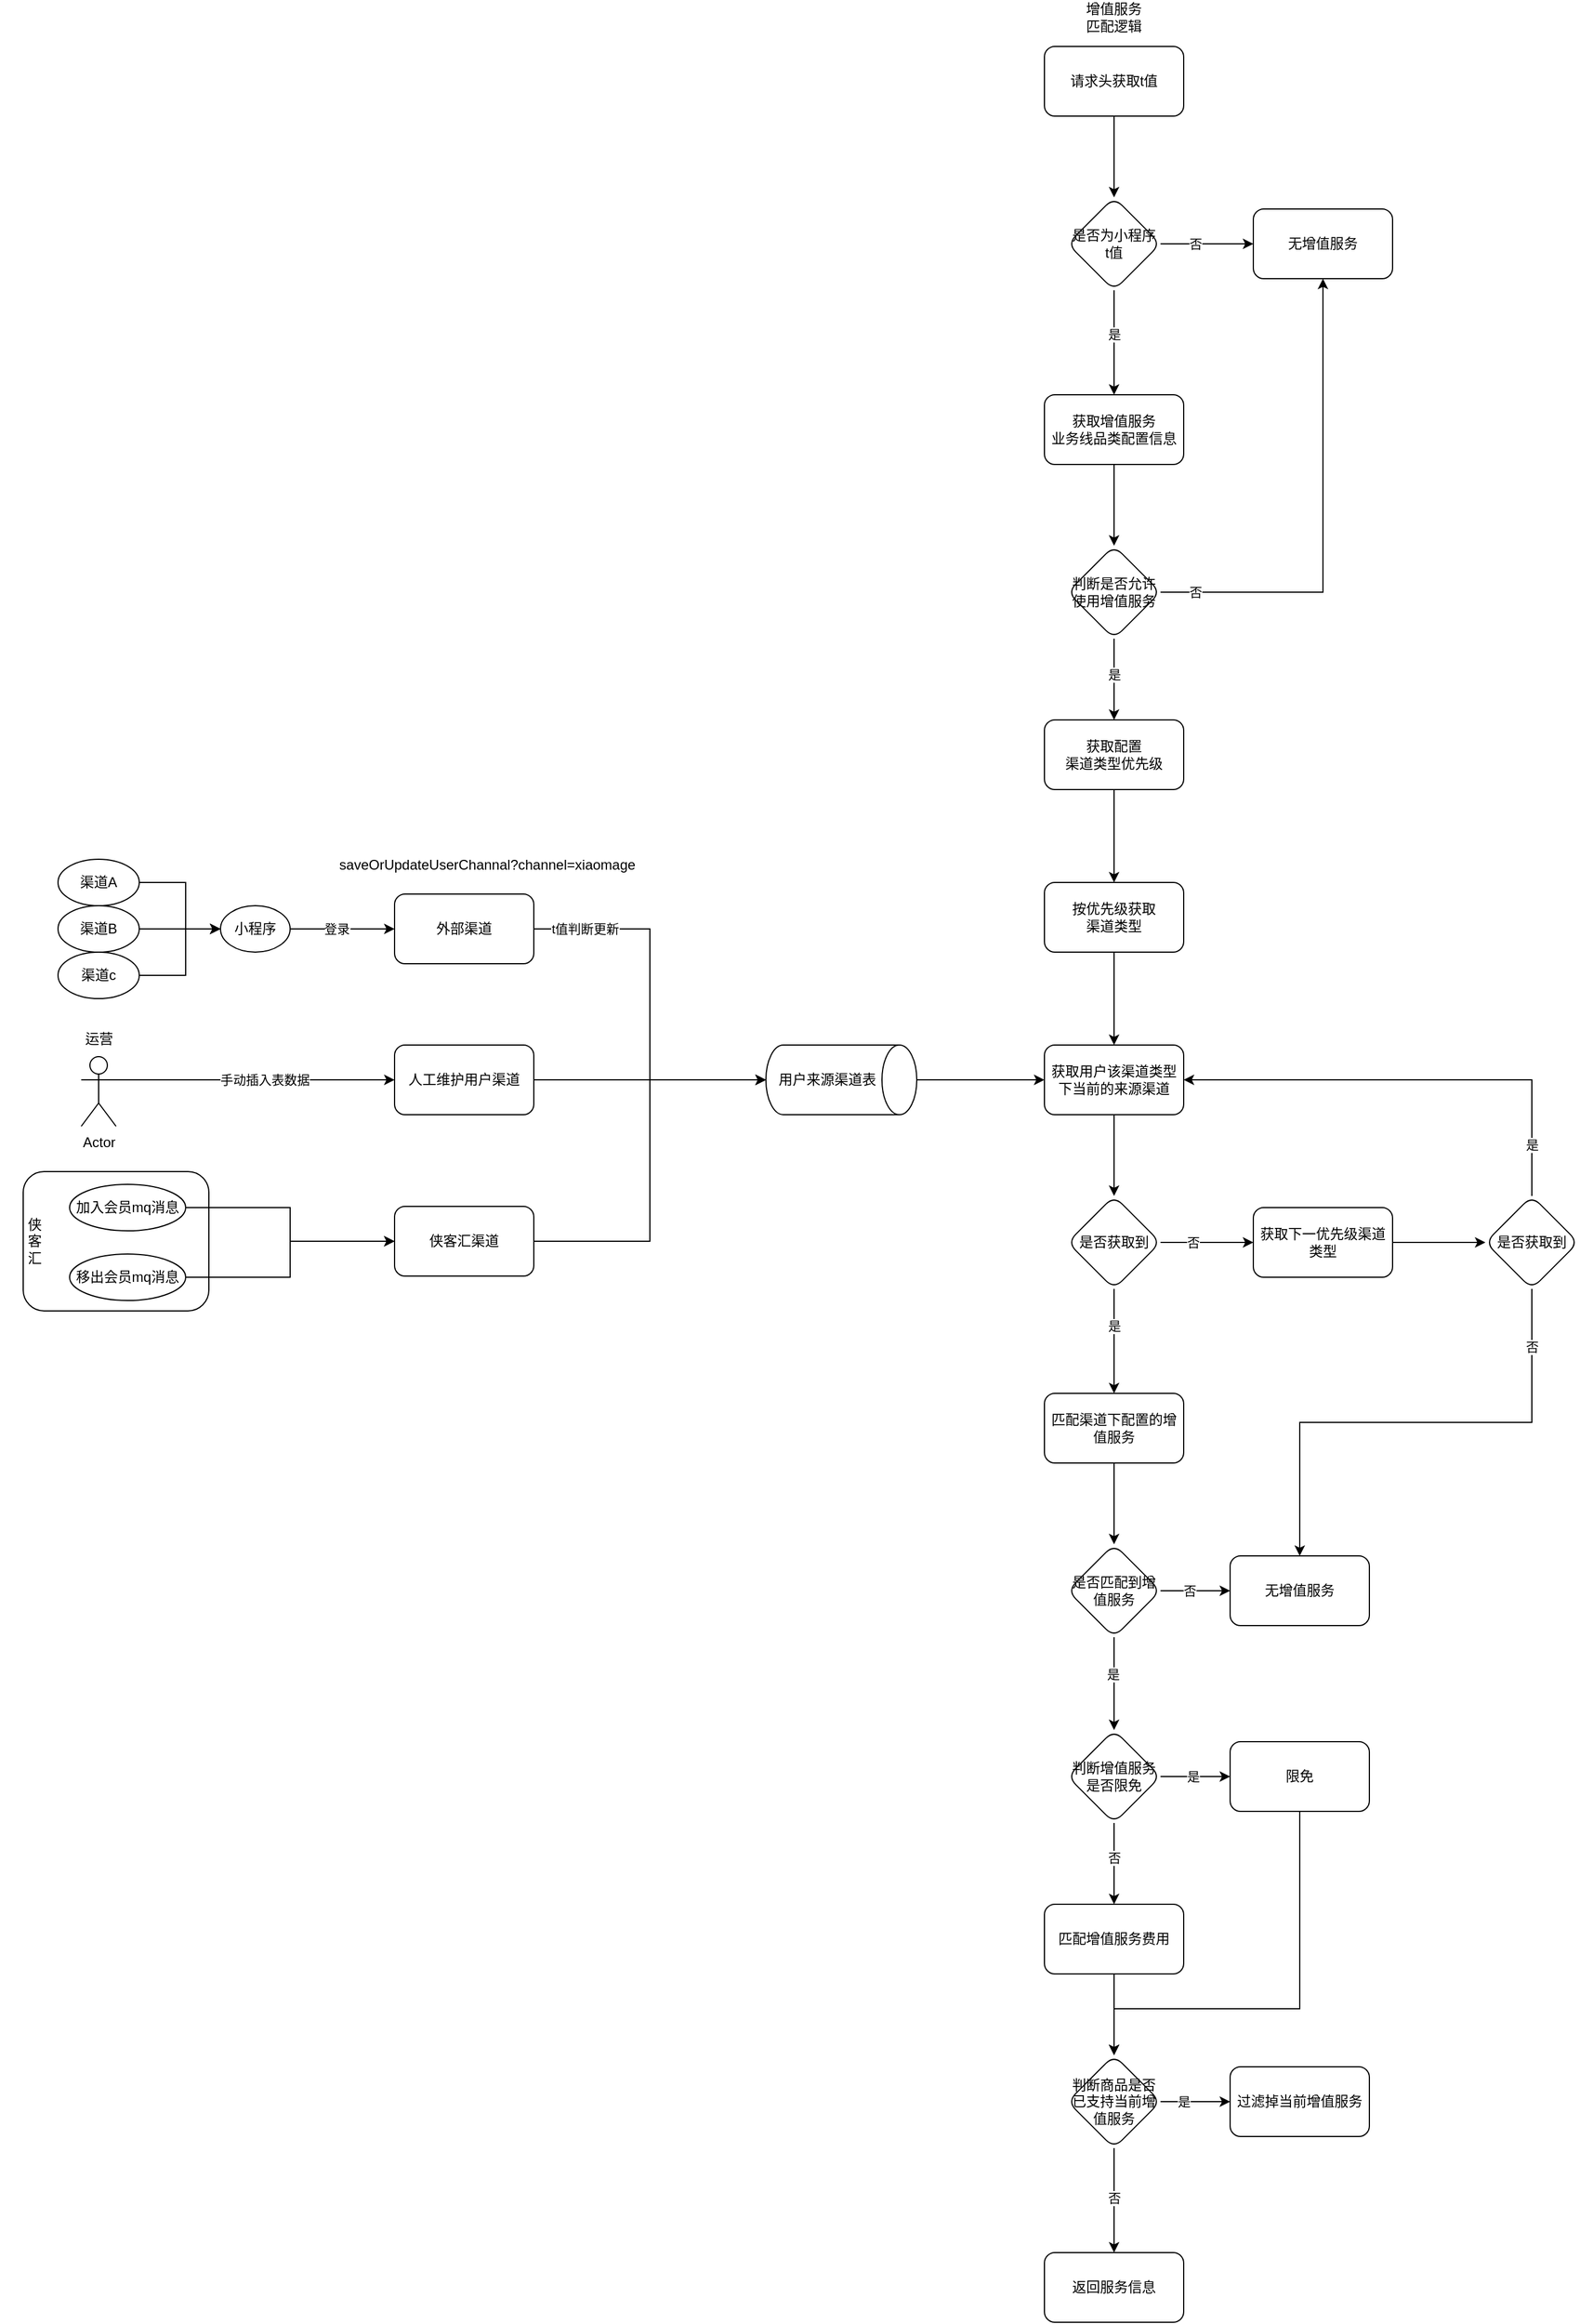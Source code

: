 <mxfile version="24.7.15">
  <diagram name="第 1 页" id="3AgY2aNRfctnJvS1CVNh">
    <mxGraphModel dx="2501" dy="746" grid="1" gridSize="10" guides="1" tooltips="1" connect="1" arrows="1" fold="1" page="1" pageScale="1" pageWidth="827" pageHeight="1169" math="0" shadow="0">
      <root>
        <mxCell id="0" />
        <mxCell id="1" parent="0" />
        <mxCell id="splcTxUmeya46Ga6lUND-107" value="" style="rounded=1;whiteSpace=wrap;html=1;" vertex="1" parent="1">
          <mxGeometry x="-610" y="1139" width="160" height="120" as="geometry" />
        </mxCell>
        <mxCell id="splcTxUmeya46Ga6lUND-1" value="增值服务匹配逻辑" style="text;html=1;align=center;verticalAlign=middle;whiteSpace=wrap;rounded=0;" vertex="1" parent="1">
          <mxGeometry x="300" y="130" width="60" height="30" as="geometry" />
        </mxCell>
        <mxCell id="splcTxUmeya46Ga6lUND-4" value="" style="edgeStyle=orthogonalEdgeStyle;rounded=0;orthogonalLoop=1;jettySize=auto;html=1;" edge="1" parent="1" source="splcTxUmeya46Ga6lUND-2" target="splcTxUmeya46Ga6lUND-3">
          <mxGeometry relative="1" as="geometry" />
        </mxCell>
        <mxCell id="splcTxUmeya46Ga6lUND-2" value="请求头获取t值" style="rounded=1;whiteSpace=wrap;html=1;" vertex="1" parent="1">
          <mxGeometry x="270" y="170" width="120" height="60" as="geometry" />
        </mxCell>
        <mxCell id="splcTxUmeya46Ga6lUND-6" value="" style="edgeStyle=orthogonalEdgeStyle;rounded=0;orthogonalLoop=1;jettySize=auto;html=1;" edge="1" parent="1" source="splcTxUmeya46Ga6lUND-3" target="splcTxUmeya46Ga6lUND-5">
          <mxGeometry relative="1" as="geometry" />
        </mxCell>
        <mxCell id="splcTxUmeya46Ga6lUND-11" value="否" style="edgeLabel;html=1;align=center;verticalAlign=middle;resizable=0;points=[];" vertex="1" connectable="0" parent="splcTxUmeya46Ga6lUND-6">
          <mxGeometry x="-0.025" y="1" relative="1" as="geometry">
            <mxPoint x="-9" y="1" as="offset" />
          </mxGeometry>
        </mxCell>
        <mxCell id="splcTxUmeya46Ga6lUND-8" value="" style="edgeStyle=orthogonalEdgeStyle;rounded=0;orthogonalLoop=1;jettySize=auto;html=1;" edge="1" parent="1" source="splcTxUmeya46Ga6lUND-3" target="splcTxUmeya46Ga6lUND-7">
          <mxGeometry relative="1" as="geometry" />
        </mxCell>
        <mxCell id="splcTxUmeya46Ga6lUND-12" value="是" style="edgeLabel;html=1;align=center;verticalAlign=middle;resizable=0;points=[];" vertex="1" connectable="0" parent="splcTxUmeya46Ga6lUND-8">
          <mxGeometry x="-0.156" y="2" relative="1" as="geometry">
            <mxPoint x="-2" as="offset" />
          </mxGeometry>
        </mxCell>
        <mxCell id="splcTxUmeya46Ga6lUND-3" value="是否为小程序&lt;div&gt;t值&lt;/div&gt;" style="rhombus;whiteSpace=wrap;html=1;rounded=1;" vertex="1" parent="1">
          <mxGeometry x="290" y="300" width="80" height="80" as="geometry" />
        </mxCell>
        <mxCell id="splcTxUmeya46Ga6lUND-5" value="无增值服务" style="whiteSpace=wrap;html=1;rounded=1;" vertex="1" parent="1">
          <mxGeometry x="450" y="310" width="120" height="60" as="geometry" />
        </mxCell>
        <mxCell id="splcTxUmeya46Ga6lUND-10" value="" style="edgeStyle=orthogonalEdgeStyle;rounded=0;orthogonalLoop=1;jettySize=auto;html=1;" edge="1" parent="1" source="splcTxUmeya46Ga6lUND-7" target="splcTxUmeya46Ga6lUND-9">
          <mxGeometry relative="1" as="geometry" />
        </mxCell>
        <mxCell id="splcTxUmeya46Ga6lUND-7" value="获取增值服务&lt;div&gt;业务线品类配置信息&lt;/div&gt;" style="whiteSpace=wrap;html=1;rounded=1;" vertex="1" parent="1">
          <mxGeometry x="270" y="470" width="120" height="60" as="geometry" />
        </mxCell>
        <mxCell id="splcTxUmeya46Ga6lUND-14" value="" style="edgeStyle=orthogonalEdgeStyle;rounded=0;orthogonalLoop=1;jettySize=auto;html=1;entryX=0.5;entryY=1;entryDx=0;entryDy=0;" edge="1" parent="1" source="splcTxUmeya46Ga6lUND-9" target="splcTxUmeya46Ga6lUND-5">
          <mxGeometry relative="1" as="geometry">
            <mxPoint x="430" y="640" as="targetPoint" />
          </mxGeometry>
        </mxCell>
        <mxCell id="splcTxUmeya46Ga6lUND-17" value="否" style="edgeLabel;html=1;align=center;verticalAlign=middle;resizable=0;points=[];" vertex="1" connectable="0" parent="splcTxUmeya46Ga6lUND-14">
          <mxGeometry x="-0.771" y="4" relative="1" as="geometry">
            <mxPoint x="-17" y="4" as="offset" />
          </mxGeometry>
        </mxCell>
        <mxCell id="splcTxUmeya46Ga6lUND-16" value="" style="edgeStyle=orthogonalEdgeStyle;rounded=0;orthogonalLoop=1;jettySize=auto;html=1;" edge="1" parent="1" source="splcTxUmeya46Ga6lUND-9" target="splcTxUmeya46Ga6lUND-15">
          <mxGeometry relative="1" as="geometry" />
        </mxCell>
        <mxCell id="splcTxUmeya46Ga6lUND-18" value="是" style="edgeLabel;html=1;align=center;verticalAlign=middle;resizable=0;points=[];" vertex="1" connectable="0" parent="splcTxUmeya46Ga6lUND-16">
          <mxGeometry x="-0.133" y="-1" relative="1" as="geometry">
            <mxPoint x="1" as="offset" />
          </mxGeometry>
        </mxCell>
        <mxCell id="splcTxUmeya46Ga6lUND-9" value="判断是否允许使用增值服务" style="rhombus;whiteSpace=wrap;html=1;rounded=1;" vertex="1" parent="1">
          <mxGeometry x="290" y="600" width="80" height="80" as="geometry" />
        </mxCell>
        <mxCell id="splcTxUmeya46Ga6lUND-20" value="" style="edgeStyle=orthogonalEdgeStyle;rounded=0;orthogonalLoop=1;jettySize=auto;html=1;" edge="1" parent="1" source="splcTxUmeya46Ga6lUND-15" target="splcTxUmeya46Ga6lUND-19">
          <mxGeometry relative="1" as="geometry" />
        </mxCell>
        <mxCell id="splcTxUmeya46Ga6lUND-15" value="获取配置&lt;div&gt;渠道类型优先级&lt;/div&gt;" style="whiteSpace=wrap;html=1;rounded=1;" vertex="1" parent="1">
          <mxGeometry x="270" y="750" width="120" height="60" as="geometry" />
        </mxCell>
        <mxCell id="splcTxUmeya46Ga6lUND-22" value="" style="edgeStyle=orthogonalEdgeStyle;rounded=0;orthogonalLoop=1;jettySize=auto;html=1;" edge="1" parent="1" source="splcTxUmeya46Ga6lUND-19" target="splcTxUmeya46Ga6lUND-21">
          <mxGeometry relative="1" as="geometry" />
        </mxCell>
        <mxCell id="splcTxUmeya46Ga6lUND-19" value="按优先级获取&lt;div&gt;渠道类型&lt;/div&gt;" style="whiteSpace=wrap;html=1;rounded=1;" vertex="1" parent="1">
          <mxGeometry x="270" y="890" width="120" height="60" as="geometry" />
        </mxCell>
        <mxCell id="splcTxUmeya46Ga6lUND-24" value="" style="edgeStyle=orthogonalEdgeStyle;rounded=0;orthogonalLoop=1;jettySize=auto;html=1;" edge="1" parent="1" source="splcTxUmeya46Ga6lUND-21" target="splcTxUmeya46Ga6lUND-23">
          <mxGeometry relative="1" as="geometry" />
        </mxCell>
        <mxCell id="splcTxUmeya46Ga6lUND-21" value="获取用户该渠道类型下当前的来源渠道" style="whiteSpace=wrap;html=1;rounded=1;" vertex="1" parent="1">
          <mxGeometry x="270" y="1030" width="120" height="60" as="geometry" />
        </mxCell>
        <mxCell id="splcTxUmeya46Ga6lUND-26" value="" style="edgeStyle=orthogonalEdgeStyle;rounded=0;orthogonalLoop=1;jettySize=auto;html=1;" edge="1" parent="1" source="splcTxUmeya46Ga6lUND-23" target="splcTxUmeya46Ga6lUND-25">
          <mxGeometry relative="1" as="geometry" />
        </mxCell>
        <mxCell id="splcTxUmeya46Ga6lUND-39" value="否" style="edgeLabel;html=1;align=center;verticalAlign=middle;resizable=0;points=[];" vertex="1" connectable="0" parent="splcTxUmeya46Ga6lUND-26">
          <mxGeometry x="-0.233" y="-2" relative="1" as="geometry">
            <mxPoint x="-3" y="-2" as="offset" />
          </mxGeometry>
        </mxCell>
        <mxCell id="splcTxUmeya46Ga6lUND-29" value="" style="edgeStyle=orthogonalEdgeStyle;rounded=0;orthogonalLoop=1;jettySize=auto;html=1;" edge="1" parent="1" source="splcTxUmeya46Ga6lUND-23" target="splcTxUmeya46Ga6lUND-28">
          <mxGeometry relative="1" as="geometry" />
        </mxCell>
        <mxCell id="splcTxUmeya46Ga6lUND-40" value="是" style="edgeLabel;html=1;align=center;verticalAlign=middle;resizable=0;points=[];" vertex="1" connectable="0" parent="splcTxUmeya46Ga6lUND-29">
          <mxGeometry x="-0.289" relative="1" as="geometry">
            <mxPoint as="offset" />
          </mxGeometry>
        </mxCell>
        <mxCell id="splcTxUmeya46Ga6lUND-23" value="是否获取到" style="rhombus;whiteSpace=wrap;html=1;rounded=1;" vertex="1" parent="1">
          <mxGeometry x="290" y="1160" width="80" height="80" as="geometry" />
        </mxCell>
        <mxCell id="splcTxUmeya46Ga6lUND-71" value="" style="edgeStyle=orthogonalEdgeStyle;rounded=0;orthogonalLoop=1;jettySize=auto;html=1;" edge="1" parent="1" source="splcTxUmeya46Ga6lUND-25" target="splcTxUmeya46Ga6lUND-70">
          <mxGeometry relative="1" as="geometry" />
        </mxCell>
        <mxCell id="splcTxUmeya46Ga6lUND-25" value="获取下一优先级渠道类型" style="whiteSpace=wrap;html=1;rounded=1;" vertex="1" parent="1">
          <mxGeometry x="450" y="1170" width="120" height="60" as="geometry" />
        </mxCell>
        <mxCell id="splcTxUmeya46Ga6lUND-33" value="" style="edgeStyle=orthogonalEdgeStyle;rounded=0;orthogonalLoop=1;jettySize=auto;html=1;" edge="1" parent="1" source="splcTxUmeya46Ga6lUND-28" target="splcTxUmeya46Ga6lUND-32">
          <mxGeometry relative="1" as="geometry" />
        </mxCell>
        <mxCell id="splcTxUmeya46Ga6lUND-28" value="匹配渠道下配置的增值服务" style="whiteSpace=wrap;html=1;rounded=1;" vertex="1" parent="1">
          <mxGeometry x="270" y="1330" width="120" height="60" as="geometry" />
        </mxCell>
        <mxCell id="splcTxUmeya46Ga6lUND-36" value="" style="edgeStyle=orthogonalEdgeStyle;rounded=0;orthogonalLoop=1;jettySize=auto;html=1;" edge="1" parent="1" source="splcTxUmeya46Ga6lUND-32" target="splcTxUmeya46Ga6lUND-35">
          <mxGeometry relative="1" as="geometry" />
        </mxCell>
        <mxCell id="splcTxUmeya46Ga6lUND-41" value="否" style="edgeLabel;html=1;align=center;verticalAlign=middle;resizable=0;points=[];" vertex="1" connectable="0" parent="splcTxUmeya46Ga6lUND-36">
          <mxGeometry x="-0.067" relative="1" as="geometry">
            <mxPoint x="-3" as="offset" />
          </mxGeometry>
        </mxCell>
        <mxCell id="splcTxUmeya46Ga6lUND-52" value="" style="edgeStyle=orthogonalEdgeStyle;rounded=0;orthogonalLoop=1;jettySize=auto;html=1;" edge="1" parent="1" source="splcTxUmeya46Ga6lUND-32" target="splcTxUmeya46Ga6lUND-51">
          <mxGeometry relative="1" as="geometry" />
        </mxCell>
        <mxCell id="splcTxUmeya46Ga6lUND-86" value="是" style="edgeLabel;html=1;align=center;verticalAlign=middle;resizable=0;points=[];" vertex="1" connectable="0" parent="splcTxUmeya46Ga6lUND-52">
          <mxGeometry x="-0.2" y="-1" relative="1" as="geometry">
            <mxPoint as="offset" />
          </mxGeometry>
        </mxCell>
        <mxCell id="splcTxUmeya46Ga6lUND-32" value="是否匹配到增值服务" style="rhombus;whiteSpace=wrap;html=1;rounded=1;" vertex="1" parent="1">
          <mxGeometry x="290" y="1460" width="80" height="80" as="geometry" />
        </mxCell>
        <mxCell id="splcTxUmeya46Ga6lUND-35" value="无增值服务" style="whiteSpace=wrap;html=1;rounded=1;" vertex="1" parent="1">
          <mxGeometry x="430" y="1470" width="120" height="60" as="geometry" />
        </mxCell>
        <mxCell id="splcTxUmeya46Ga6lUND-54" value="" style="edgeStyle=orthogonalEdgeStyle;rounded=0;orthogonalLoop=1;jettySize=auto;html=1;" edge="1" parent="1" source="splcTxUmeya46Ga6lUND-51" target="splcTxUmeya46Ga6lUND-53">
          <mxGeometry relative="1" as="geometry" />
        </mxCell>
        <mxCell id="splcTxUmeya46Ga6lUND-57" value="是" style="edgeLabel;html=1;align=center;verticalAlign=middle;resizable=0;points=[];" vertex="1" connectable="0" parent="splcTxUmeya46Ga6lUND-54">
          <mxGeometry x="-0.067" y="2" relative="1" as="geometry">
            <mxPoint y="2" as="offset" />
          </mxGeometry>
        </mxCell>
        <mxCell id="splcTxUmeya46Ga6lUND-56" value="" style="edgeStyle=orthogonalEdgeStyle;rounded=0;orthogonalLoop=1;jettySize=auto;html=1;" edge="1" parent="1" source="splcTxUmeya46Ga6lUND-51" target="splcTxUmeya46Ga6lUND-55">
          <mxGeometry relative="1" as="geometry" />
        </mxCell>
        <mxCell id="splcTxUmeya46Ga6lUND-58" value="否" style="edgeLabel;html=1;align=center;verticalAlign=middle;resizable=0;points=[];" vertex="1" connectable="0" parent="splcTxUmeya46Ga6lUND-56">
          <mxGeometry x="-0.156" y="2" relative="1" as="geometry">
            <mxPoint x="-2" as="offset" />
          </mxGeometry>
        </mxCell>
        <mxCell id="splcTxUmeya46Ga6lUND-51" value="判断增值服务是否限免" style="rhombus;whiteSpace=wrap;html=1;rounded=1;" vertex="1" parent="1">
          <mxGeometry x="290" y="1620" width="80" height="80" as="geometry" />
        </mxCell>
        <mxCell id="splcTxUmeya46Ga6lUND-69" style="edgeStyle=orthogonalEdgeStyle;rounded=0;orthogonalLoop=1;jettySize=auto;html=1;exitX=0.5;exitY=1;exitDx=0;exitDy=0;" edge="1" parent="1" source="splcTxUmeya46Ga6lUND-53" target="splcTxUmeya46Ga6lUND-61">
          <mxGeometry relative="1" as="geometry">
            <Array as="points">
              <mxPoint x="490" y="1860" />
              <mxPoint x="330" y="1860" />
            </Array>
          </mxGeometry>
        </mxCell>
        <mxCell id="splcTxUmeya46Ga6lUND-53" value="限免" style="whiteSpace=wrap;html=1;rounded=1;" vertex="1" parent="1">
          <mxGeometry x="430" y="1630" width="120" height="60" as="geometry" />
        </mxCell>
        <mxCell id="splcTxUmeya46Ga6lUND-62" value="" style="edgeStyle=orthogonalEdgeStyle;rounded=0;orthogonalLoop=1;jettySize=auto;html=1;" edge="1" parent="1" source="splcTxUmeya46Ga6lUND-55" target="splcTxUmeya46Ga6lUND-61">
          <mxGeometry relative="1" as="geometry" />
        </mxCell>
        <mxCell id="splcTxUmeya46Ga6lUND-55" value="匹配增值服务费用" style="whiteSpace=wrap;html=1;rounded=1;" vertex="1" parent="1">
          <mxGeometry x="270" y="1770" width="120" height="60" as="geometry" />
        </mxCell>
        <mxCell id="splcTxUmeya46Ga6lUND-64" value="" style="edgeStyle=orthogonalEdgeStyle;rounded=0;orthogonalLoop=1;jettySize=auto;html=1;" edge="1" parent="1" source="splcTxUmeya46Ga6lUND-61" target="splcTxUmeya46Ga6lUND-63">
          <mxGeometry relative="1" as="geometry" />
        </mxCell>
        <mxCell id="splcTxUmeya46Ga6lUND-67" value="是" style="edgeLabel;html=1;align=center;verticalAlign=middle;resizable=0;points=[];" vertex="1" connectable="0" parent="splcTxUmeya46Ga6lUND-64">
          <mxGeometry x="-0.133" y="-4" relative="1" as="geometry">
            <mxPoint x="-6" y="-4" as="offset" />
          </mxGeometry>
        </mxCell>
        <mxCell id="splcTxUmeya46Ga6lUND-66" value="" style="edgeStyle=orthogonalEdgeStyle;rounded=0;orthogonalLoop=1;jettySize=auto;html=1;" edge="1" parent="1" source="splcTxUmeya46Ga6lUND-61" target="splcTxUmeya46Ga6lUND-65">
          <mxGeometry relative="1" as="geometry" />
        </mxCell>
        <mxCell id="splcTxUmeya46Ga6lUND-68" value="否" style="edgeLabel;html=1;align=center;verticalAlign=middle;resizable=0;points=[];" vertex="1" connectable="0" parent="splcTxUmeya46Ga6lUND-66">
          <mxGeometry x="-0.044" relative="1" as="geometry">
            <mxPoint as="offset" />
          </mxGeometry>
        </mxCell>
        <mxCell id="splcTxUmeya46Ga6lUND-61" value="判断商品是否已支持当前增值服务" style="rhombus;whiteSpace=wrap;html=1;rounded=1;" vertex="1" parent="1">
          <mxGeometry x="290" y="1900" width="80" height="80" as="geometry" />
        </mxCell>
        <mxCell id="splcTxUmeya46Ga6lUND-63" value="过滤掉当前增值服务" style="whiteSpace=wrap;html=1;rounded=1;" vertex="1" parent="1">
          <mxGeometry x="430" y="1910" width="120" height="60" as="geometry" />
        </mxCell>
        <mxCell id="splcTxUmeya46Ga6lUND-65" value="返回服务信息" style="whiteSpace=wrap;html=1;rounded=1;" vertex="1" parent="1">
          <mxGeometry x="270" y="2070" width="120" height="60" as="geometry" />
        </mxCell>
        <mxCell id="splcTxUmeya46Ga6lUND-72" style="edgeStyle=orthogonalEdgeStyle;rounded=0;orthogonalLoop=1;jettySize=auto;html=1;exitX=0.5;exitY=0;exitDx=0;exitDy=0;entryX=1;entryY=0.5;entryDx=0;entryDy=0;" edge="1" parent="1" source="splcTxUmeya46Ga6lUND-70" target="splcTxUmeya46Ga6lUND-21">
          <mxGeometry relative="1" as="geometry" />
        </mxCell>
        <mxCell id="splcTxUmeya46Ga6lUND-74" value="是" style="edgeLabel;html=1;align=center;verticalAlign=middle;resizable=0;points=[];" vertex="1" connectable="0" parent="splcTxUmeya46Ga6lUND-72">
          <mxGeometry x="-0.78" y="1" relative="1" as="geometry">
            <mxPoint x="1" as="offset" />
          </mxGeometry>
        </mxCell>
        <mxCell id="splcTxUmeya46Ga6lUND-73" style="edgeStyle=orthogonalEdgeStyle;rounded=0;orthogonalLoop=1;jettySize=auto;html=1;exitX=0.5;exitY=1;exitDx=0;exitDy=0;entryX=0.5;entryY=0;entryDx=0;entryDy=0;" edge="1" parent="1" source="splcTxUmeya46Ga6lUND-70" target="splcTxUmeya46Ga6lUND-35">
          <mxGeometry relative="1" as="geometry" />
        </mxCell>
        <mxCell id="splcTxUmeya46Ga6lUND-75" value="否" style="edgeLabel;html=1;align=center;verticalAlign=middle;resizable=0;points=[];" vertex="1" connectable="0" parent="splcTxUmeya46Ga6lUND-73">
          <mxGeometry x="-0.744" relative="1" as="geometry">
            <mxPoint y="-5" as="offset" />
          </mxGeometry>
        </mxCell>
        <mxCell id="splcTxUmeya46Ga6lUND-70" value="是否获取到" style="rhombus;whiteSpace=wrap;html=1;rounded=1;" vertex="1" parent="1">
          <mxGeometry x="650" y="1160" width="80" height="80" as="geometry" />
        </mxCell>
        <mxCell id="splcTxUmeya46Ga6lUND-83" style="edgeStyle=orthogonalEdgeStyle;rounded=0;orthogonalLoop=1;jettySize=auto;html=1;exitX=1;exitY=0.5;exitDx=0;exitDy=0;" edge="1" parent="1" source="splcTxUmeya46Ga6lUND-78" target="splcTxUmeya46Ga6lUND-81">
          <mxGeometry relative="1" as="geometry" />
        </mxCell>
        <mxCell id="splcTxUmeya46Ga6lUND-78" value="人工维护用户渠道" style="rounded=1;whiteSpace=wrap;html=1;" vertex="1" parent="1">
          <mxGeometry x="-290" y="1030" width="120" height="60" as="geometry" />
        </mxCell>
        <mxCell id="splcTxUmeya46Ga6lUND-79" value="外部渠道" style="rounded=1;whiteSpace=wrap;html=1;" vertex="1" parent="1">
          <mxGeometry x="-290" y="900" width="120" height="60" as="geometry" />
        </mxCell>
        <mxCell id="splcTxUmeya46Ga6lUND-80" value="侠客汇渠道" style="rounded=1;whiteSpace=wrap;html=1;" vertex="1" parent="1">
          <mxGeometry x="-290" y="1169" width="120" height="60" as="geometry" />
        </mxCell>
        <mxCell id="splcTxUmeya46Ga6lUND-85" style="edgeStyle=orthogonalEdgeStyle;rounded=0;orthogonalLoop=1;jettySize=auto;html=1;exitX=0.5;exitY=0;exitDx=0;exitDy=0;exitPerimeter=0;entryX=0;entryY=0.5;entryDx=0;entryDy=0;" edge="1" parent="1" source="splcTxUmeya46Ga6lUND-81" target="splcTxUmeya46Ga6lUND-21">
          <mxGeometry relative="1" as="geometry" />
        </mxCell>
        <mxCell id="splcTxUmeya46Ga6lUND-81" value="用户来源渠道表" style="shape=cylinder3;whiteSpace=wrap;html=1;boundedLbl=1;backgroundOutline=1;size=15;direction=south;" vertex="1" parent="1">
          <mxGeometry x="30" y="1030" width="130" height="60" as="geometry" />
        </mxCell>
        <mxCell id="splcTxUmeya46Ga6lUND-82" style="edgeStyle=orthogonalEdgeStyle;rounded=0;orthogonalLoop=1;jettySize=auto;html=1;exitX=1;exitY=0.5;exitDx=0;exitDy=0;entryX=0.5;entryY=1;entryDx=0;entryDy=0;entryPerimeter=0;" edge="1" parent="1" source="splcTxUmeya46Ga6lUND-79" target="splcTxUmeya46Ga6lUND-81">
          <mxGeometry relative="1" as="geometry" />
        </mxCell>
        <mxCell id="splcTxUmeya46Ga6lUND-109" value="t值判断更新" style="edgeLabel;html=1;align=center;verticalAlign=middle;resizable=0;points=[];" vertex="1" connectable="0" parent="splcTxUmeya46Ga6lUND-82">
          <mxGeometry x="-0.733" relative="1" as="geometry">
            <mxPoint as="offset" />
          </mxGeometry>
        </mxCell>
        <mxCell id="splcTxUmeya46Ga6lUND-84" style="edgeStyle=orthogonalEdgeStyle;rounded=0;orthogonalLoop=1;jettySize=auto;html=1;exitX=1;exitY=0.5;exitDx=0;exitDy=0;entryX=0.5;entryY=1;entryDx=0;entryDy=0;entryPerimeter=0;" edge="1" parent="1" source="splcTxUmeya46Ga6lUND-80" target="splcTxUmeya46Ga6lUND-81">
          <mxGeometry relative="1" as="geometry" />
        </mxCell>
        <mxCell id="splcTxUmeya46Ga6lUND-87" value="saveOrUpdateUserChannal?channel=xiaomage" style="text;html=1;align=center;verticalAlign=middle;whiteSpace=wrap;rounded=0;" vertex="1" parent="1">
          <mxGeometry x="-350" y="860" width="280" height="30" as="geometry" />
        </mxCell>
        <mxCell id="splcTxUmeya46Ga6lUND-90" style="edgeStyle=orthogonalEdgeStyle;rounded=0;orthogonalLoop=1;jettySize=auto;html=1;exitX=1;exitY=0.5;exitDx=0;exitDy=0;entryX=0;entryY=0.5;entryDx=0;entryDy=0;" edge="1" parent="1" source="splcTxUmeya46Ga6lUND-89" target="splcTxUmeya46Ga6lUND-79">
          <mxGeometry relative="1" as="geometry" />
        </mxCell>
        <mxCell id="splcTxUmeya46Ga6lUND-102" value="登录" style="edgeLabel;html=1;align=center;verticalAlign=middle;resizable=0;points=[];" vertex="1" connectable="0" parent="splcTxUmeya46Ga6lUND-90">
          <mxGeometry x="-0.2" y="2" relative="1" as="geometry">
            <mxPoint x="4" y="2" as="offset" />
          </mxGeometry>
        </mxCell>
        <mxCell id="splcTxUmeya46Ga6lUND-89" value="小程序" style="ellipse;whiteSpace=wrap;html=1;" vertex="1" parent="1">
          <mxGeometry x="-440" y="910" width="60" height="40" as="geometry" />
        </mxCell>
        <mxCell id="splcTxUmeya46Ga6lUND-94" style="edgeStyle=orthogonalEdgeStyle;rounded=0;orthogonalLoop=1;jettySize=auto;html=1;exitX=1;exitY=0.5;exitDx=0;exitDy=0;entryX=0;entryY=0.5;entryDx=0;entryDy=0;" edge="1" parent="1" source="splcTxUmeya46Ga6lUND-91" target="splcTxUmeya46Ga6lUND-89">
          <mxGeometry relative="1" as="geometry">
            <Array as="points">
              <mxPoint x="-470" y="890" />
              <mxPoint x="-470" y="930" />
            </Array>
          </mxGeometry>
        </mxCell>
        <mxCell id="splcTxUmeya46Ga6lUND-91" value="渠道A" style="ellipse;whiteSpace=wrap;html=1;" vertex="1" parent="1">
          <mxGeometry x="-580" y="870" width="70" height="40" as="geometry" />
        </mxCell>
        <mxCell id="splcTxUmeya46Ga6lUND-95" style="edgeStyle=orthogonalEdgeStyle;rounded=0;orthogonalLoop=1;jettySize=auto;html=1;exitX=1;exitY=0.5;exitDx=0;exitDy=0;entryX=0;entryY=0.5;entryDx=0;entryDy=0;" edge="1" parent="1" source="splcTxUmeya46Ga6lUND-92" target="splcTxUmeya46Ga6lUND-89">
          <mxGeometry relative="1" as="geometry" />
        </mxCell>
        <mxCell id="splcTxUmeya46Ga6lUND-92" value="渠道B" style="ellipse;whiteSpace=wrap;html=1;" vertex="1" parent="1">
          <mxGeometry x="-580" y="910" width="70" height="40" as="geometry" />
        </mxCell>
        <mxCell id="splcTxUmeya46Ga6lUND-96" style="edgeStyle=orthogonalEdgeStyle;rounded=0;orthogonalLoop=1;jettySize=auto;html=1;exitX=1;exitY=0.5;exitDx=0;exitDy=0;entryX=0;entryY=0.5;entryDx=0;entryDy=0;" edge="1" parent="1" source="splcTxUmeya46Ga6lUND-93" target="splcTxUmeya46Ga6lUND-89">
          <mxGeometry relative="1" as="geometry">
            <Array as="points">
              <mxPoint x="-470" y="970" />
              <mxPoint x="-470" y="930" />
            </Array>
          </mxGeometry>
        </mxCell>
        <mxCell id="splcTxUmeya46Ga6lUND-93" value="渠道c" style="ellipse;whiteSpace=wrap;html=1;" vertex="1" parent="1">
          <mxGeometry x="-580" y="950" width="70" height="40" as="geometry" />
        </mxCell>
        <mxCell id="splcTxUmeya46Ga6lUND-100" style="edgeStyle=orthogonalEdgeStyle;rounded=0;orthogonalLoop=1;jettySize=auto;html=1;exitX=1;exitY=0.333;exitDx=0;exitDy=0;exitPerimeter=0;entryX=0;entryY=0.5;entryDx=0;entryDy=0;" edge="1" parent="1" source="splcTxUmeya46Ga6lUND-97" target="splcTxUmeya46Ga6lUND-78">
          <mxGeometry relative="1" as="geometry" />
        </mxCell>
        <mxCell id="splcTxUmeya46Ga6lUND-101" value="手动插入表数据" style="edgeLabel;html=1;align=center;verticalAlign=middle;resizable=0;points=[];" vertex="1" connectable="0" parent="splcTxUmeya46Ga6lUND-100">
          <mxGeometry x="-0.11" y="1" relative="1" as="geometry">
            <mxPoint x="21" y="1" as="offset" />
          </mxGeometry>
        </mxCell>
        <mxCell id="splcTxUmeya46Ga6lUND-97" value="Actor" style="shape=umlActor;verticalLabelPosition=bottom;verticalAlign=top;html=1;outlineConnect=0;" vertex="1" parent="1">
          <mxGeometry x="-560" y="1040" width="30" height="60" as="geometry" />
        </mxCell>
        <mxCell id="splcTxUmeya46Ga6lUND-99" value="运营" style="text;html=1;align=center;verticalAlign=middle;resizable=0;points=[];autosize=1;strokeColor=none;fillColor=none;" vertex="1" parent="1">
          <mxGeometry x="-570" y="1010" width="50" height="30" as="geometry" />
        </mxCell>
        <mxCell id="splcTxUmeya46Ga6lUND-105" style="edgeStyle=orthogonalEdgeStyle;rounded=0;orthogonalLoop=1;jettySize=auto;html=1;exitX=1;exitY=0.5;exitDx=0;exitDy=0;entryX=0;entryY=0.5;entryDx=0;entryDy=0;" edge="1" parent="1" source="splcTxUmeya46Ga6lUND-103" target="splcTxUmeya46Ga6lUND-80">
          <mxGeometry relative="1" as="geometry" />
        </mxCell>
        <mxCell id="splcTxUmeya46Ga6lUND-103" value="加入会员mq消息" style="ellipse;whiteSpace=wrap;html=1;" vertex="1" parent="1">
          <mxGeometry x="-570" y="1150" width="100" height="40" as="geometry" />
        </mxCell>
        <mxCell id="splcTxUmeya46Ga6lUND-106" style="edgeStyle=orthogonalEdgeStyle;rounded=0;orthogonalLoop=1;jettySize=auto;html=1;exitX=1;exitY=0.5;exitDx=0;exitDy=0;" edge="1" parent="1" source="splcTxUmeya46Ga6lUND-104" target="splcTxUmeya46Ga6lUND-80">
          <mxGeometry relative="1" as="geometry" />
        </mxCell>
        <mxCell id="splcTxUmeya46Ga6lUND-104" value="移出会员mq消息" style="ellipse;whiteSpace=wrap;html=1;" vertex="1" parent="1">
          <mxGeometry x="-570" y="1210" width="100" height="40" as="geometry" />
        </mxCell>
        <mxCell id="splcTxUmeya46Ga6lUND-108" value="侠&lt;div&gt;客&lt;/div&gt;&lt;div&gt;汇&lt;/div&gt;" style="text;html=1;align=center;verticalAlign=middle;whiteSpace=wrap;rounded=0;" vertex="1" parent="1">
          <mxGeometry x="-630" y="1184" width="60" height="30" as="geometry" />
        </mxCell>
      </root>
    </mxGraphModel>
  </diagram>
</mxfile>
